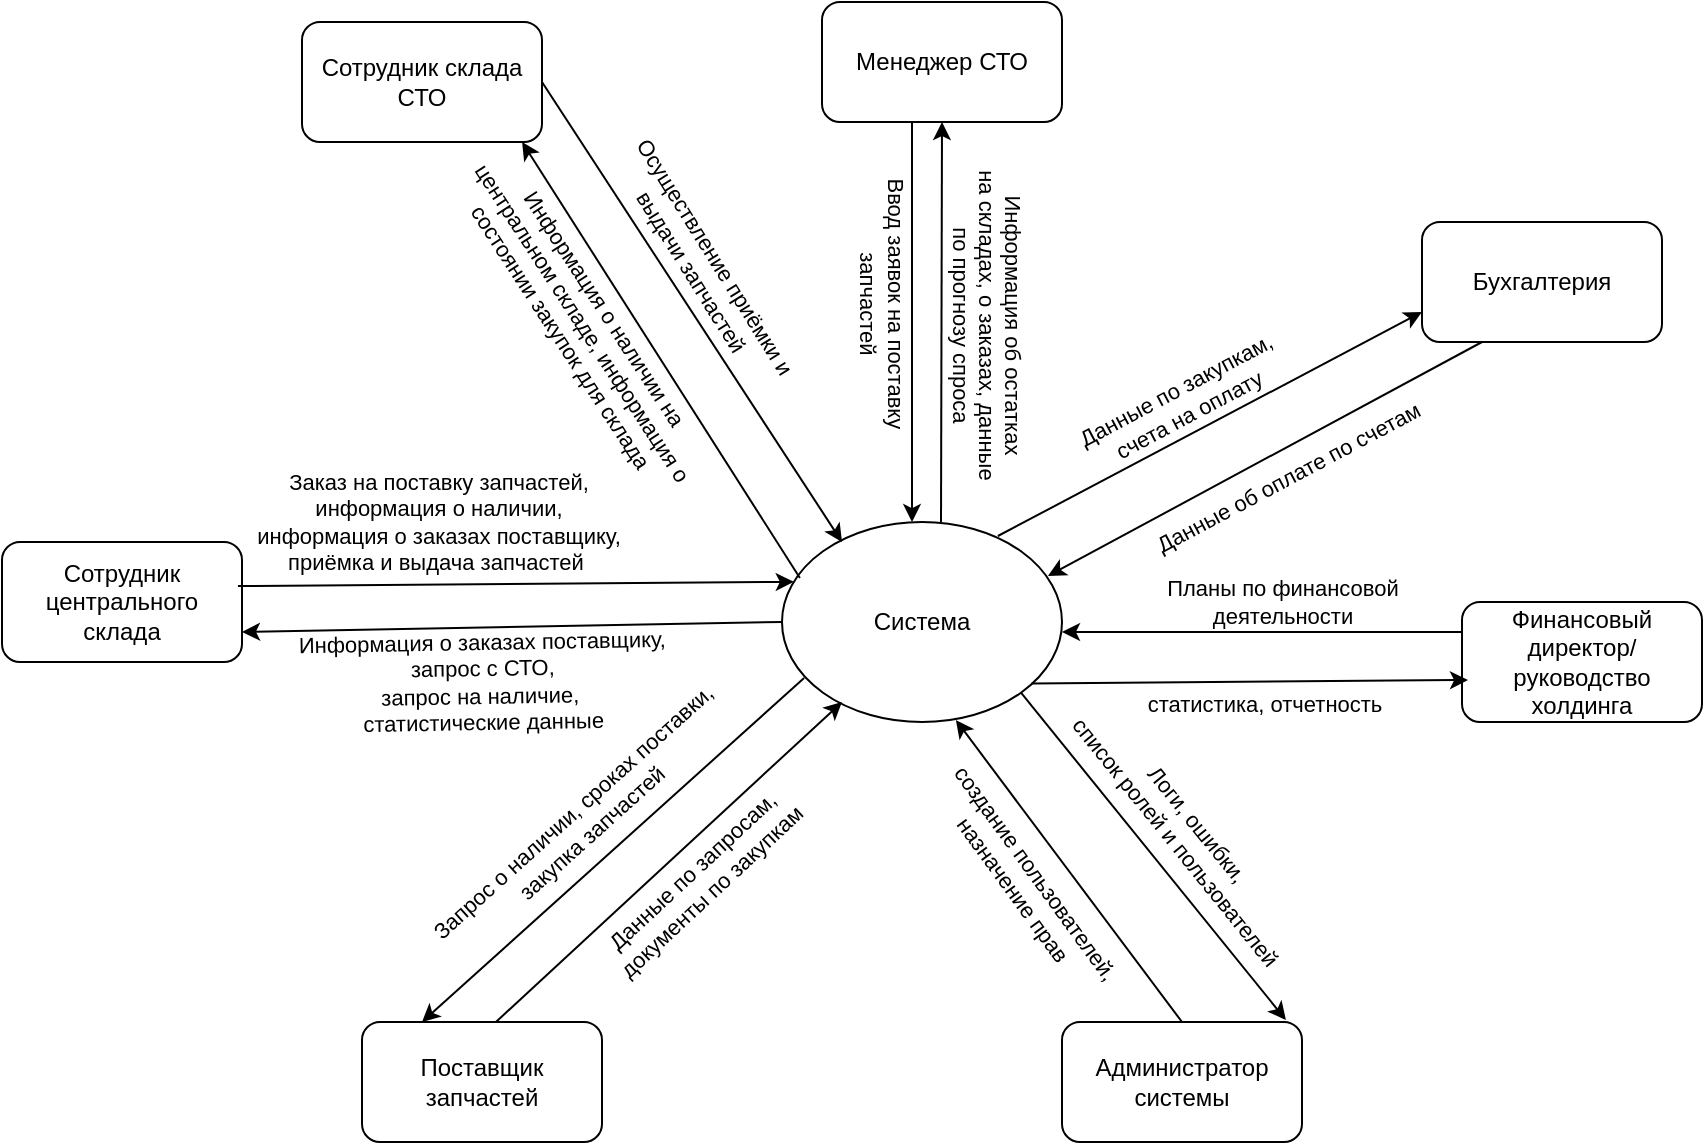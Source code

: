 <mxfile version="21.6.8" type="device">
  <diagram id="R2lEEEUBdFMjLlhIrx00" name="Page-1">
    <mxGraphModel dx="1660" dy="473" grid="1" gridSize="10" guides="1" tooltips="1" connect="1" arrows="1" fold="1" page="1" pageScale="1" pageWidth="850" pageHeight="1100" math="0" shadow="0" extFonts="Permanent Marker^https://fonts.googleapis.com/css?family=Permanent+Marker">
      <root>
        <mxCell id="0" />
        <mxCell id="1" parent="0" />
        <mxCell id="1dnU3uixtINABwG3OAUZ-8" value="Система" style="ellipse;whiteSpace=wrap;html=1;" parent="1" vertex="1">
          <mxGeometry x="360" y="370" width="140" height="100" as="geometry" />
        </mxCell>
        <mxCell id="ORAruu2829INZkp4m5q3-1" value="Сотрудник центрального склада" style="rounded=1;whiteSpace=wrap;html=1;" parent="1" vertex="1">
          <mxGeometry x="-30" y="380" width="120" height="60" as="geometry" />
        </mxCell>
        <mxCell id="ORAruu2829INZkp4m5q3-12" style="rounded=0;orthogonalLoop=1;jettySize=auto;html=1;" parent="1" edge="1">
          <mxGeometry relative="1" as="geometry">
            <mxPoint x="240" y="150" as="sourcePoint" />
            <mxPoint x="390" y="380" as="targetPoint" />
          </mxGeometry>
        </mxCell>
        <mxCell id="ORAruu2829INZkp4m5q3-13" value="Осуществление приёмки и&lt;br&gt;выдачи запчастей" style="edgeLabel;html=1;align=center;verticalAlign=middle;resizable=0;points=[];rotation=58;" parent="ORAruu2829INZkp4m5q3-12" vertex="1" connectable="0">
          <mxGeometry x="-0.05" y="-1" relative="1" as="geometry">
            <mxPoint x="10" y="-19" as="offset" />
          </mxGeometry>
        </mxCell>
        <mxCell id="ORAruu2829INZkp4m5q3-2" value="Сотрудник склада СТО" style="rounded=1;whiteSpace=wrap;html=1;" parent="1" vertex="1">
          <mxGeometry x="120" y="120" width="120" height="60" as="geometry" />
        </mxCell>
        <mxCell id="ORAruu2829INZkp4m5q3-10" style="edgeStyle=orthogonalEdgeStyle;rounded=0;orthogonalLoop=1;jettySize=auto;html=1;" parent="1" edge="1">
          <mxGeometry relative="1" as="geometry">
            <mxPoint x="425" y="167.94" as="sourcePoint" />
            <mxPoint x="425.0" y="370.003" as="targetPoint" />
            <Array as="points">
              <mxPoint x="425.9" y="327.94" />
              <mxPoint x="425.9" y="327.94" />
            </Array>
          </mxGeometry>
        </mxCell>
        <mxCell id="ORAruu2829INZkp4m5q3-11" value="Ввод заявок на поставку&lt;br&gt;запчастей" style="edgeLabel;html=1;align=center;verticalAlign=middle;resizable=0;points=[];rotation=90;" parent="ORAruu2829INZkp4m5q3-10" vertex="1" connectable="0">
          <mxGeometry x="-0.109" y="1" relative="1" as="geometry">
            <mxPoint x="-16" y="2" as="offset" />
          </mxGeometry>
        </mxCell>
        <mxCell id="ORAruu2829INZkp4m5q3-3" value="Менеджер СТО" style="rounded=1;whiteSpace=wrap;html=1;" parent="1" vertex="1">
          <mxGeometry x="380" y="110" width="120" height="60" as="geometry" />
        </mxCell>
        <mxCell id="ORAruu2829INZkp4m5q3-4" value="Бухгалтерия" style="rounded=1;whiteSpace=wrap;html=1;" parent="1" vertex="1">
          <mxGeometry x="680" y="220" width="120" height="60" as="geometry" />
        </mxCell>
        <mxCell id="ORAruu2829INZkp4m5q3-5" value="Финансовый директор/руководство холдинга" style="rounded=1;whiteSpace=wrap;html=1;" parent="1" vertex="1">
          <mxGeometry x="700" y="410" width="120" height="60" as="geometry" />
        </mxCell>
        <mxCell id="ORAruu2829INZkp4m5q3-6" value="Администратор системы" style="rounded=1;whiteSpace=wrap;html=1;" parent="1" vertex="1">
          <mxGeometry x="500" y="620" width="120" height="60" as="geometry" />
        </mxCell>
        <mxCell id="ORAruu2829INZkp4m5q3-7" value="Поставщик запчастей" style="rounded=1;whiteSpace=wrap;html=1;" parent="1" vertex="1">
          <mxGeometry x="150" y="620" width="120" height="60" as="geometry" />
        </mxCell>
        <mxCell id="ORAruu2829INZkp4m5q3-8" value="" style="endArrow=classic;html=1;rounded=0;entryX=0.5;entryY=1;entryDx=0;entryDy=0;" parent="1" target="ORAruu2829INZkp4m5q3-3" edge="1">
          <mxGeometry width="50" height="50" relative="1" as="geometry">
            <mxPoint x="439.5" y="370" as="sourcePoint" />
            <mxPoint x="439.52" y="180" as="targetPoint" />
          </mxGeometry>
        </mxCell>
        <mxCell id="ORAruu2829INZkp4m5q3-9" value="Информация об остатках &lt;br style=&quot;font-size: 11px;&quot;&gt;на складах, о заказах, данные &lt;br style=&quot;font-size: 11px;&quot;&gt;по прогнозу спроса" style="edgeLabel;html=1;align=center;verticalAlign=middle;resizable=0;points=[];rotation=90;fontFamily=Helvetica;fontSize=11;fontStyle=0" parent="ORAruu2829INZkp4m5q3-8" vertex="1" connectable="0">
          <mxGeometry x="0.086" y="2" relative="1" as="geometry">
            <mxPoint x="25" y="9" as="offset" />
          </mxGeometry>
        </mxCell>
        <mxCell id="ORAruu2829INZkp4m5q3-16" value="" style="endArrow=classic;html=1;rounded=0;entryX=0.917;entryY=1;entryDx=0;entryDy=0;entryPerimeter=0;exitX=0.064;exitY=0.28;exitDx=0;exitDy=0;exitPerimeter=0;" parent="1" source="1dnU3uixtINABwG3OAUZ-8" target="ORAruu2829INZkp4m5q3-2" edge="1">
          <mxGeometry width="50" height="50" relative="1" as="geometry">
            <mxPoint x="570" y="460" as="sourcePoint" />
            <mxPoint x="620" y="410" as="targetPoint" />
          </mxGeometry>
        </mxCell>
        <mxCell id="ORAruu2829INZkp4m5q3-17" value="Информация о наличии на &lt;br&gt;центральном складе, информация о &lt;br&gt;состоянии закупок для склада" style="edgeLabel;html=1;align=center;verticalAlign=middle;resizable=0;points=[];rotation=57;" parent="ORAruu2829INZkp4m5q3-16" vertex="1" connectable="0">
          <mxGeometry x="0.12" relative="1" as="geometry">
            <mxPoint x="-31" y="-6" as="offset" />
          </mxGeometry>
        </mxCell>
        <mxCell id="ORAruu2829INZkp4m5q3-18" value="" style="endArrow=classic;html=1;rounded=0;exitX=0.983;exitY=0.367;exitDx=0;exitDy=0;exitPerimeter=0;entryX=0.042;entryY=0.299;entryDx=0;entryDy=0;entryPerimeter=0;" parent="1" source="ORAruu2829INZkp4m5q3-1" edge="1" target="1dnU3uixtINABwG3OAUZ-8">
          <mxGeometry width="50" height="50" relative="1" as="geometry">
            <mxPoint x="570" y="460" as="sourcePoint" />
            <mxPoint x="360" y="400" as="targetPoint" />
          </mxGeometry>
        </mxCell>
        <mxCell id="ORAruu2829INZkp4m5q3-19" value="Заказ на поставку запчастей,&lt;br&gt;информация о наличии,&lt;br&gt;информация о заказах поставщику,&lt;br&gt;приёмка и выдача запчастей&amp;nbsp;" style="edgeLabel;html=1;align=center;verticalAlign=middle;resizable=0;points=[];rotation=0;" parent="ORAruu2829INZkp4m5q3-18" vertex="1" connectable="0">
          <mxGeometry x="-0.017" relative="1" as="geometry">
            <mxPoint x="-37" y="-31" as="offset" />
          </mxGeometry>
        </mxCell>
        <mxCell id="ORAruu2829INZkp4m5q3-20" value="" style="endArrow=classic;html=1;rounded=0;entryX=1;entryY=0.75;entryDx=0;entryDy=0;exitX=0;exitY=0.5;exitDx=0;exitDy=0;" parent="1" source="1dnU3uixtINABwG3OAUZ-8" target="ORAruu2829INZkp4m5q3-1" edge="1">
          <mxGeometry width="50" height="50" relative="1" as="geometry">
            <mxPoint x="570" y="460" as="sourcePoint" />
            <mxPoint x="620" y="410" as="targetPoint" />
          </mxGeometry>
        </mxCell>
        <mxCell id="ORAruu2829INZkp4m5q3-21" value="Информация о заказах поставщику,&lt;br&gt;запрос с СТО,&lt;br&gt;запрос на наличие,&amp;nbsp;&lt;br&gt;статистические данные" style="edgeLabel;html=1;align=center;verticalAlign=middle;resizable=0;points=[];rotation=359;" parent="ORAruu2829INZkp4m5q3-20" vertex="1" connectable="0">
          <mxGeometry x="0.148" y="2" relative="1" as="geometry">
            <mxPoint x="5" y="25" as="offset" />
          </mxGeometry>
        </mxCell>
        <mxCell id="ORAruu2829INZkp4m5q3-22" value="" style="endArrow=classic;html=1;rounded=0;exitX=0.079;exitY=0.78;exitDx=0;exitDy=0;exitPerimeter=0;entryX=0.25;entryY=0;entryDx=0;entryDy=0;" parent="1" source="1dnU3uixtINABwG3OAUZ-8" target="ORAruu2829INZkp4m5q3-7" edge="1">
          <mxGeometry width="50" height="50" relative="1" as="geometry">
            <mxPoint x="570" y="460" as="sourcePoint" />
            <mxPoint x="620" y="410" as="targetPoint" />
          </mxGeometry>
        </mxCell>
        <mxCell id="ORAruu2829INZkp4m5q3-23" value="Запрос о наличии, сроках поставки,&lt;br&gt;закупка запчастей" style="edgeLabel;html=1;align=center;verticalAlign=middle;resizable=0;points=[];rotation=318;" parent="ORAruu2829INZkp4m5q3-22" vertex="1" connectable="0">
          <mxGeometry x="0.014" relative="1" as="geometry">
            <mxPoint x="-14" y="-15" as="offset" />
          </mxGeometry>
        </mxCell>
        <mxCell id="ORAruu2829INZkp4m5q3-24" value="" style="endArrow=classic;html=1;rounded=0;exitX=0.558;exitY=0;exitDx=0;exitDy=0;exitPerimeter=0;" parent="1" source="ORAruu2829INZkp4m5q3-7" edge="1">
          <mxGeometry width="50" height="50" relative="1" as="geometry">
            <mxPoint x="340" y="510" as="sourcePoint" />
            <mxPoint x="390" y="460" as="targetPoint" />
          </mxGeometry>
        </mxCell>
        <mxCell id="ORAruu2829INZkp4m5q3-25" value="Данные по запросам, &lt;br&gt;документы по закупкам" style="edgeLabel;html=1;align=center;verticalAlign=middle;resizable=0;points=[];rotation=317;" parent="ORAruu2829INZkp4m5q3-24" vertex="1" connectable="0">
          <mxGeometry x="0.04" y="-2" relative="1" as="geometry">
            <mxPoint x="11" y="12" as="offset" />
          </mxGeometry>
        </mxCell>
        <mxCell id="ORAruu2829INZkp4m5q3-26" value="" style="endArrow=classic;html=1;rounded=0;exitX=0.771;exitY=0.07;exitDx=0;exitDy=0;exitPerimeter=0;entryX=0;entryY=0.75;entryDx=0;entryDy=0;" parent="1" source="1dnU3uixtINABwG3OAUZ-8" target="ORAruu2829INZkp4m5q3-4" edge="1">
          <mxGeometry width="50" height="50" relative="1" as="geometry">
            <mxPoint x="570" y="460" as="sourcePoint" />
            <mxPoint x="620" y="410" as="targetPoint" />
          </mxGeometry>
        </mxCell>
        <mxCell id="ORAruu2829INZkp4m5q3-27" value="Данные по закупкам, &lt;br&gt;счета на оплату" style="edgeLabel;html=1;align=center;verticalAlign=middle;resizable=0;points=[];rotation=332;" parent="ORAruu2829INZkp4m5q3-26" vertex="1" connectable="0">
          <mxGeometry x="-0.216" y="2" relative="1" as="geometry">
            <mxPoint x="10" y="-21" as="offset" />
          </mxGeometry>
        </mxCell>
        <mxCell id="ORAruu2829INZkp4m5q3-28" value="" style="endArrow=classic;html=1;rounded=0;exitX=0.25;exitY=1;exitDx=0;exitDy=0;entryX=0.95;entryY=0.27;entryDx=0;entryDy=0;entryPerimeter=0;" parent="1" source="ORAruu2829INZkp4m5q3-4" target="1dnU3uixtINABwG3OAUZ-8" edge="1">
          <mxGeometry width="50" height="50" relative="1" as="geometry">
            <mxPoint x="570" y="460" as="sourcePoint" />
            <mxPoint x="490" y="400" as="targetPoint" />
          </mxGeometry>
        </mxCell>
        <mxCell id="ORAruu2829INZkp4m5q3-29" value="Данные об оплате по счетам" style="edgeLabel;html=1;align=center;verticalAlign=middle;resizable=0;points=[];rotation=332;" parent="ORAruu2829INZkp4m5q3-28" vertex="1" connectable="0">
          <mxGeometry x="0.336" relative="1" as="geometry">
            <mxPoint x="47" y="-10" as="offset" />
          </mxGeometry>
        </mxCell>
        <mxCell id="ORAruu2829INZkp4m5q3-30" value="" style="endArrow=classic;html=1;rounded=0;exitX=0;exitY=0.25;exitDx=0;exitDy=0;" parent="1" source="ORAruu2829INZkp4m5q3-5" edge="1">
          <mxGeometry width="50" height="50" relative="1" as="geometry">
            <mxPoint x="570" y="460" as="sourcePoint" />
            <mxPoint x="500" y="425" as="targetPoint" />
          </mxGeometry>
        </mxCell>
        <mxCell id="ORAruu2829INZkp4m5q3-31" value="Планы по финансовой &lt;br&gt;деятельности" style="edgeLabel;html=1;align=center;verticalAlign=middle;resizable=0;points=[];" parent="ORAruu2829INZkp4m5q3-30" vertex="1" connectable="0">
          <mxGeometry x="0.35" y="-1" relative="1" as="geometry">
            <mxPoint x="45" y="-14" as="offset" />
          </mxGeometry>
        </mxCell>
        <mxCell id="ORAruu2829INZkp4m5q3-32" value="" style="endArrow=classic;html=1;rounded=0;entryX=0.025;entryY=0.65;entryDx=0;entryDy=0;entryPerimeter=0;exitX=0.891;exitY=0.807;exitDx=0;exitDy=0;exitPerimeter=0;" parent="1" target="ORAruu2829INZkp4m5q3-5" edge="1" source="1dnU3uixtINABwG3OAUZ-8">
          <mxGeometry width="50" height="50" relative="1" as="geometry">
            <mxPoint x="490" y="450" as="sourcePoint" />
            <mxPoint x="620" y="410" as="targetPoint" />
          </mxGeometry>
        </mxCell>
        <mxCell id="ORAruu2829INZkp4m5q3-33" value="статистика, отчетность" style="edgeLabel;html=1;align=center;verticalAlign=middle;resizable=0;points=[];" parent="ORAruu2829INZkp4m5q3-32" vertex="1" connectable="0">
          <mxGeometry x="0.151" y="-2" relative="1" as="geometry">
            <mxPoint x="-10" y="9" as="offset" />
          </mxGeometry>
        </mxCell>
        <mxCell id="ORAruu2829INZkp4m5q3-34" value="" style="endArrow=classic;html=1;rounded=0;entryX=0.933;entryY=-0.017;entryDx=0;entryDy=0;entryPerimeter=0;exitX=1;exitY=1;exitDx=0;exitDy=0;" parent="1" source="1dnU3uixtINABwG3OAUZ-8" target="ORAruu2829INZkp4m5q3-6" edge="1">
          <mxGeometry width="50" height="50" relative="1" as="geometry">
            <mxPoint x="570" y="460" as="sourcePoint" />
            <mxPoint x="620" y="410" as="targetPoint" />
          </mxGeometry>
        </mxCell>
        <mxCell id="ORAruu2829INZkp4m5q3-37" value="Логи, ошибки,&lt;br&gt;список ролей и пользователей" style="edgeLabel;html=1;align=center;verticalAlign=middle;resizable=0;points=[];rotation=51;" parent="ORAruu2829INZkp4m5q3-34" vertex="1" connectable="0">
          <mxGeometry x="0.064" y="1" relative="1" as="geometry">
            <mxPoint x="11" y="-17" as="offset" />
          </mxGeometry>
        </mxCell>
        <mxCell id="ORAruu2829INZkp4m5q3-38" value="" style="endArrow=classic;html=1;rounded=0;exitX=0.5;exitY=0;exitDx=0;exitDy=0;entryX=0.621;entryY=0.99;entryDx=0;entryDy=0;entryPerimeter=0;" parent="1" source="ORAruu2829INZkp4m5q3-6" target="1dnU3uixtINABwG3OAUZ-8" edge="1">
          <mxGeometry width="50" height="50" relative="1" as="geometry">
            <mxPoint x="570" y="460" as="sourcePoint" />
            <mxPoint x="440" y="460" as="targetPoint" />
          </mxGeometry>
        </mxCell>
        <mxCell id="ORAruu2829INZkp4m5q3-39" value="создание пользователей,&lt;br&gt;назначение прав" style="edgeLabel;html=1;align=center;verticalAlign=middle;resizable=0;points=[];rotation=54;" parent="ORAruu2829INZkp4m5q3-38" vertex="1" connectable="0">
          <mxGeometry x="0.251" y="2" relative="1" as="geometry">
            <mxPoint x="-7" y="22" as="offset" />
          </mxGeometry>
        </mxCell>
      </root>
    </mxGraphModel>
  </diagram>
</mxfile>

